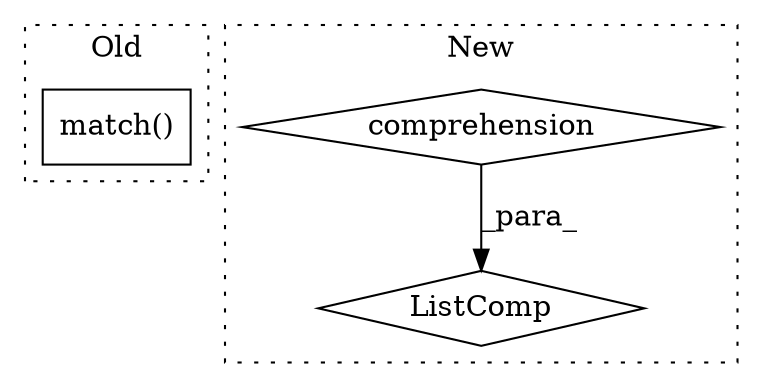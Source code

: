 digraph G {
subgraph cluster0 {
1 [label="match()" a="75" s="2738,2766" l="27,1" shape="box"];
label = "Old";
style="dotted";
}
subgraph cluster1 {
2 [label="ListComp" a="106" s="2980" l="61" shape="diamond"];
3 [label="comprehension" a="45" s="2988" l="3" shape="diamond"];
label = "New";
style="dotted";
}
3 -> 2 [label="_para_"];
}